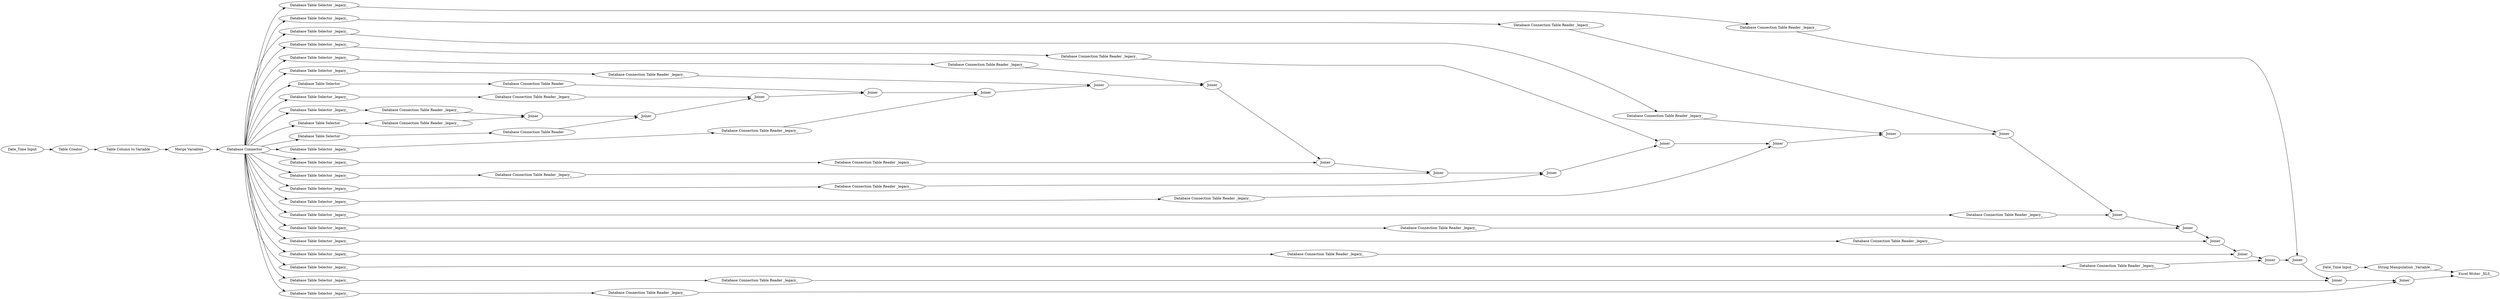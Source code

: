 digraph {
	293 -> 299
	314 -> 319
	44 -> 47
	318 -> 326
	294 -> 300
	16 -> 289
	16 -> 290
	16 -> 311
	16 -> 307
	315 -> 320
	16 -> 42
	127 -> 278
	126 -> 127
	296 -> 302
	325 -> 326
	316 -> 324
	16 -> 283
	319 -> 327
	311 -> 316
	308 -> 322
	125 -> 128
	281 -> 282
	324 -> 325
	321 -> 322
	302 -> 303
	121 -> 123
	16 -> 292
	16 -> 124
	16 -> 119
	128 -> 277
	118 -> 281
	291 -> 297
	290 -> 296
	47 -> 279
	306 -> 321
	46 -> 277
	42 -> 117
	326 -> 327
	16 -> 315
	327 -> 328
	301 -> 302
	323 -> 324
	1080 -> 1070
	322 -> 323
	284 -> 285
	292 -> 298
	304 -> 321
	16 -> 313
	278 -> 279
	277 -> 278
	16 -> 120
	283 -> 284
	16 -> 309
	320 -> 328
	287 -> 329
	16 -> 121
	276 -> 287
	288 -> 294
	285 -> 299
	16 -> 44
	117 -> 128
	309 -> 310
	16 -> 43
	1070 -> 1056
	299 -> 300
	16 -> 291
	295 -> 301
	279 -> 280
	289 -> 295
	297 -> 303
	120 -> 122
	119 -> 118
	300 -> 301
	16 -> 126
	122 -> 280
	43 -> 46
	1056 -> 1079
	280 -> 281
	16 -> 286
	286 -> 293
	303 -> 304
	310 -> 323
	1079 -> 16
	305 -> 306
	313 -> 318
	312 -> 317
	307 -> 308
	317 -> 325
	298 -> 304
	124 -> 125
	16 -> 312
	16 -> 305
	123 -> 282
	328 -> 329
	16 -> 314
	16 -> 288
	282 -> 285
	306 [label="Database Connection Table Reader _legacy_"]
	292 [label="Database Table Selector _legacy_"]
	324 [label=Joiner]
	1056 [label="Table Column to Variable"]
	329 [label="Excel Writer _XLS_"]
	289 [label="Database Table Selector _legacy_"]
	126 [label="Database Table Selector _legacy_"]
	284 [label="Database Connection Table Reader _legacy_"]
	307 [label="Database Table Selector _legacy_"]
	280 [label=Joiner]
	308 [label="Database Connection Table Reader _legacy_"]
	302 [label=Joiner]
	304 [label=Joiner]
	322 [label=Joiner]
	327 [label=Joiner]
	122 [label="Database Connection Table Reader _legacy_"]
	286 [label="Database Table Selector _legacy_"]
	121 [label="Database Table Selector _legacy_"]
	295 [label="Database Connection Table Reader _legacy_"]
	313 [label="Database Table Selector _legacy_"]
	283 [label="Database Table Selector _legacy_"]
	1080 [label="Date_Time Input"]
	290 [label="Database Table Selector _legacy_"]
	315 [label="Database Table Selector _legacy_"]
	119 [label="Database Table Selector _legacy_"]
	277 [label=Joiner]
	316 [label="Database Connection Table Reader _legacy_"]
	311 [label="Database Table Selector _legacy_"]
	291 [label="Database Table Selector _legacy_"]
	325 [label=Joiner]
	328 [label=Joiner]
	288 [label="Database Table Selector _legacy_"]
	309 [label="Database Table Selector _legacy_"]
	282 [label=Joiner]
	281 [label=Joiner]
	16 [label="Database Connector"]
	319 [label="Database Connection Table Reader _legacy_"]
	123 [label="Database Connection Table Reader _legacy_"]
	125 [label="Database Connection Table Reader _legacy_"]
	285 [label=Joiner]
	42 [label="Database Table Selector"]
	294 [label="Database Connection Table Reader _legacy_"]
	299 [label=Joiner]
	310 [label="Database Connection Table Reader _legacy_"]
	127 [label="Database Connection Table Reader _legacy_"]
	287 [label="String Manipulation _Variable_"]
	293 [label="Database Connection Table Reader _legacy_"]
	296 [label="Database Connection Table Reader _legacy_"]
	47 [label="Database Connection Table Reader"]
	279 [label=Joiner]
	124 [label="Database Table Selector _legacy_"]
	321 [label=Joiner]
	301 [label=Joiner]
	117 [label="Database Connection Table Reader _legacy_"]
	298 [label="Database Connection Table Reader _legacy_"]
	1070 [label="Table Creator"]
	278 [label=Joiner]
	314 [label="Database Table Selector _legacy_"]
	317 [label="Database Connection Table Reader _legacy_"]
	326 [label=Joiner]
	43 [label="Database Table Selector"]
	120 [label="Database Table Selector _legacy_"]
	44 [label="Database Table Selector"]
	318 [label="Database Connection Table Reader _legacy_"]
	118 [label="Database Connection Table Reader _legacy_"]
	46 [label="Database Connection Table Reader"]
	303 [label=Joiner]
	323 [label=Joiner]
	300 [label=Joiner]
	305 [label="Database Table Selector _legacy_"]
	276 [label="Date_Time Input"]
	1079 [label="Merge Variables"]
	312 [label="Database Table Selector _legacy_"]
	128 [label=Joiner]
	297 [label="Database Connection Table Reader _legacy_"]
	320 [label="Database Connection Table Reader _legacy_"]
	rankdir=LR
}

